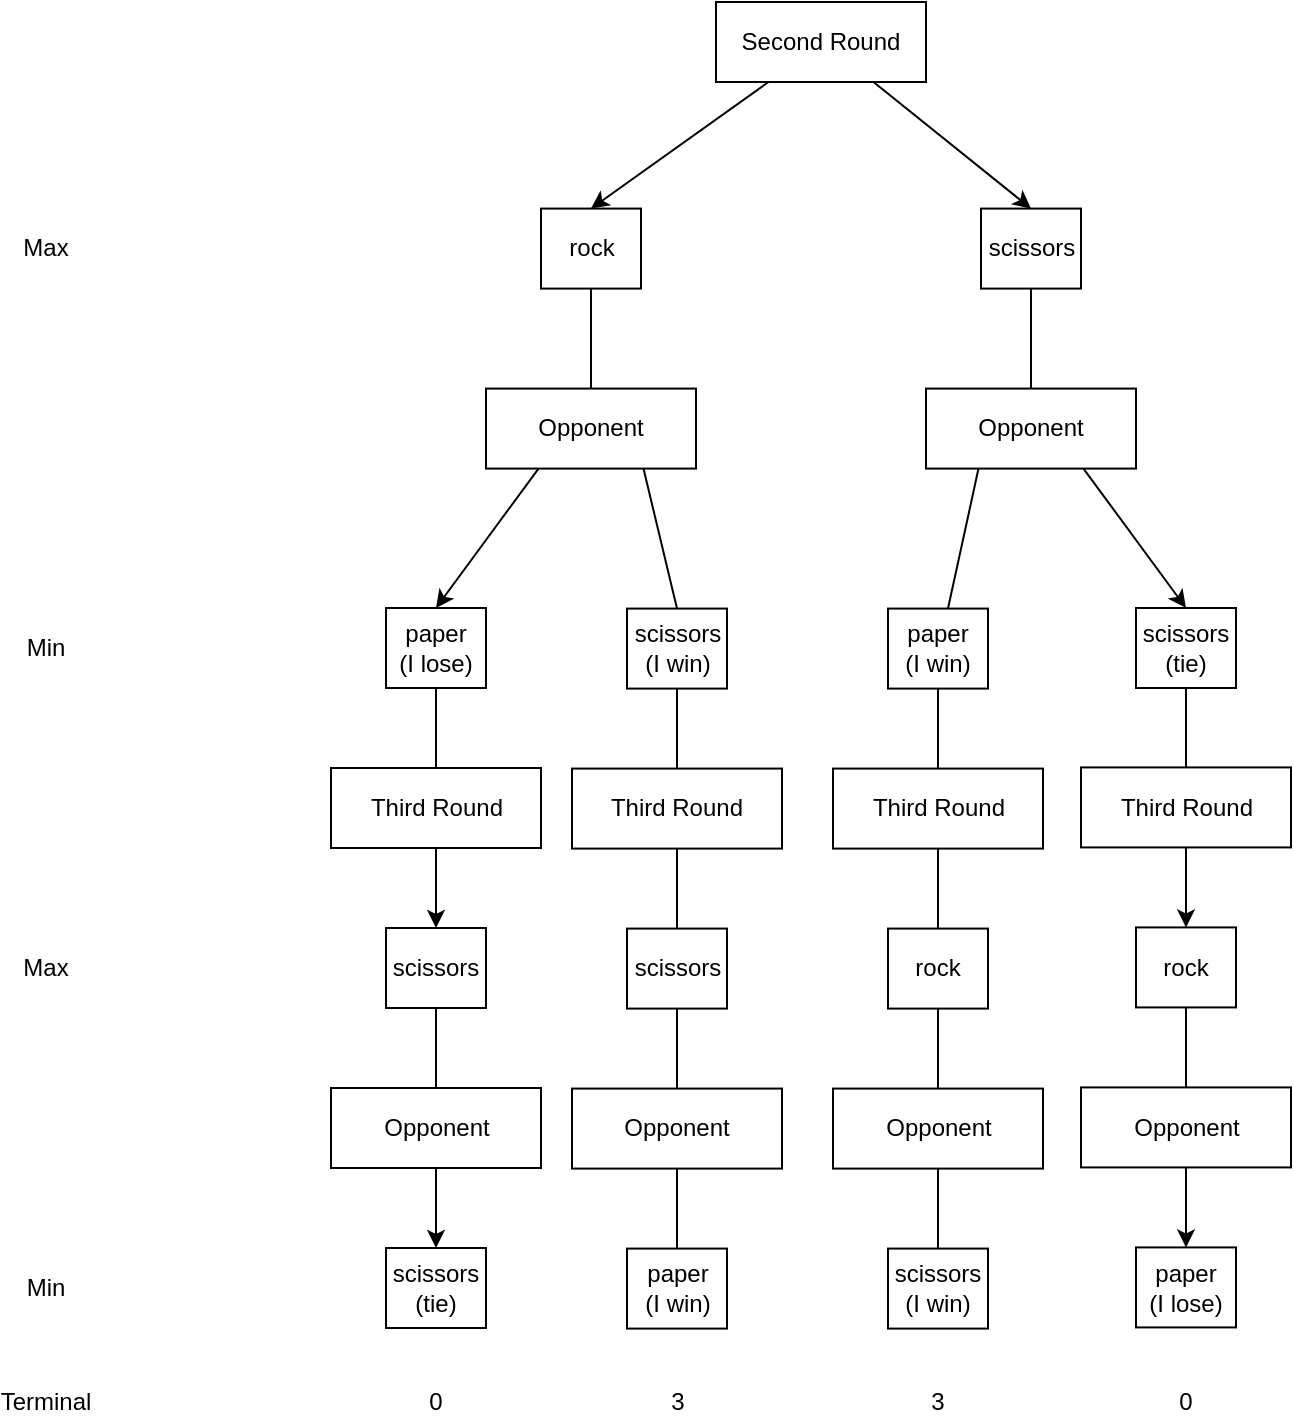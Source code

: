 <mxfile version="12.7.0" type="device"><diagram id="n4TJipzh59AS-T6fIW6U" name="Page-1"><mxGraphModel dx="987" dy="841" grid="1" gridSize="10" guides="1" tooltips="1" connect="1" arrows="1" fold="1" page="1" pageScale="1" pageWidth="827" pageHeight="1169" math="0" shadow="0"><root><mxCell id="0"/><mxCell id="1" parent="0"/><mxCell id="dhnhdUpxacSrTkupowa_-43" value="Second Round" style="rounded=0;whiteSpace=wrap;html=1;" vertex="1" parent="1"><mxGeometry x="395" y="240" width="105" height="40" as="geometry"/></mxCell><mxCell id="dhnhdUpxacSrTkupowa_-45" value="rock" style="rounded=0;whiteSpace=wrap;html=1;" vertex="1" parent="1"><mxGeometry x="307.5" y="343.29" width="50" height="40" as="geometry"/></mxCell><mxCell id="dhnhdUpxacSrTkupowa_-46" value="scissors" style="rounded=0;whiteSpace=wrap;html=1;" vertex="1" parent="1"><mxGeometry x="527.5" y="343.29" width="50" height="40" as="geometry"/></mxCell><mxCell id="dhnhdUpxacSrTkupowa_-49" value="" style="endArrow=none;html=1;entryX=0.5;entryY=1;entryDx=0;entryDy=0;exitX=0.5;exitY=0;exitDx=0;exitDy=0;" edge="1" parent="1" source="dhnhdUpxacSrTkupowa_-51" target="dhnhdUpxacSrTkupowa_-45"><mxGeometry width="50" height="50" relative="1" as="geometry"><mxPoint x="332.5" y="453.29" as="sourcePoint"/><mxPoint x="447.5" y="453.29" as="targetPoint"/></mxGeometry></mxCell><mxCell id="dhnhdUpxacSrTkupowa_-51" value="Opponent" style="rounded=0;whiteSpace=wrap;html=1;" vertex="1" parent="1"><mxGeometry x="280" y="433.29" width="105" height="40" as="geometry"/></mxCell><mxCell id="dhnhdUpxacSrTkupowa_-53" value="" style="endArrow=none;html=1;entryX=0.75;entryY=1;entryDx=0;entryDy=0;exitX=0.5;exitY=0;exitDx=0;exitDy=0;" edge="1" parent="1" source="dhnhdUpxacSrTkupowa_-56" target="dhnhdUpxacSrTkupowa_-51"><mxGeometry width="50" height="50" relative="1" as="geometry"><mxPoint x="377.5" y="543.29" as="sourcePoint"/><mxPoint x="427.5" y="553.29" as="targetPoint"/></mxGeometry></mxCell><mxCell id="dhnhdUpxacSrTkupowa_-55" value="paper&lt;br&gt;(I lose)" style="rounded=0;whiteSpace=wrap;html=1;" vertex="1" parent="1"><mxGeometry x="230" y="543" width="50" height="40" as="geometry"/></mxCell><mxCell id="dhnhdUpxacSrTkupowa_-56" value="scissors&lt;br&gt;(I win)" style="rounded=0;whiteSpace=wrap;html=1;" vertex="1" parent="1"><mxGeometry x="350.5" y="543.29" width="50" height="40" as="geometry"/></mxCell><mxCell id="dhnhdUpxacSrTkupowa_-57" value="" style="endArrow=none;html=1;entryX=0.5;entryY=1;entryDx=0;entryDy=0;exitX=0.5;exitY=0;exitDx=0;exitDy=0;" edge="1" parent="1" source="dhnhdUpxacSrTkupowa_-58" target="dhnhdUpxacSrTkupowa_-55"><mxGeometry width="50" height="50" relative="1" as="geometry"><mxPoint x="282.5" y="623.29" as="sourcePoint"/><mxPoint x="247.5" y="643.29" as="targetPoint"/></mxGeometry></mxCell><mxCell id="dhnhdUpxacSrTkupowa_-119" style="edgeStyle=orthogonalEdgeStyle;rounded=0;orthogonalLoop=1;jettySize=auto;html=1;exitX=0.5;exitY=1;exitDx=0;exitDy=0;entryX=0.5;entryY=0;entryDx=0;entryDy=0;" edge="1" parent="1" source="dhnhdUpxacSrTkupowa_-58" target="dhnhdUpxacSrTkupowa_-59"><mxGeometry relative="1" as="geometry"/></mxCell><mxCell id="dhnhdUpxacSrTkupowa_-58" value="Third Round" style="rounded=0;whiteSpace=wrap;html=1;" vertex="1" parent="1"><mxGeometry x="202.5" y="623" width="105" height="40" as="geometry"/></mxCell><mxCell id="dhnhdUpxacSrTkupowa_-59" value="scissors" style="rounded=0;whiteSpace=wrap;html=1;" vertex="1" parent="1"><mxGeometry x="230" y="703" width="50" height="40" as="geometry"/></mxCell><mxCell id="dhnhdUpxacSrTkupowa_-115" style="edgeStyle=orthogonalEdgeStyle;rounded=0;orthogonalLoop=1;jettySize=auto;html=1;exitX=0.5;exitY=1;exitDx=0;exitDy=0;entryX=0.5;entryY=0;entryDx=0;entryDy=0;" edge="1" parent="1" source="dhnhdUpxacSrTkupowa_-61" target="dhnhdUpxacSrTkupowa_-64"><mxGeometry relative="1" as="geometry"/></mxCell><mxCell id="dhnhdUpxacSrTkupowa_-61" value="Opponent" style="rounded=0;whiteSpace=wrap;html=1;" vertex="1" parent="1"><mxGeometry x="202.5" y="783" width="105" height="40" as="geometry"/></mxCell><mxCell id="dhnhdUpxacSrTkupowa_-62" value="" style="endArrow=none;html=1;entryX=0.5;entryY=0;entryDx=0;entryDy=0;exitX=0.5;exitY=1;exitDx=0;exitDy=0;" edge="1" parent="1" source="dhnhdUpxacSrTkupowa_-59" target="dhnhdUpxacSrTkupowa_-61"><mxGeometry width="50" height="50" relative="1" as="geometry"><mxPoint x="292.5" y="713.29" as="sourcePoint"/><mxPoint x="292.5" y="673.29" as="targetPoint"/></mxGeometry></mxCell><mxCell id="dhnhdUpxacSrTkupowa_-64" value="scissors&lt;br&gt;(tie)" style="rounded=0;whiteSpace=wrap;html=1;" vertex="1" parent="1"><mxGeometry x="230" y="863" width="50" height="40" as="geometry"/></mxCell><mxCell id="dhnhdUpxacSrTkupowa_-71" value="Max" style="text;html=1;strokeColor=none;fillColor=none;align=center;verticalAlign=middle;whiteSpace=wrap;rounded=0;" vertex="1" parent="1"><mxGeometry x="40" y="353" width="40" height="20" as="geometry"/></mxCell><mxCell id="dhnhdUpxacSrTkupowa_-72" value="Opponent" style="rounded=0;whiteSpace=wrap;html=1;" vertex="1" parent="1"><mxGeometry x="500" y="433.29" width="105" height="40" as="geometry"/></mxCell><mxCell id="dhnhdUpxacSrTkupowa_-73" value="" style="endArrow=none;html=1;entryX=0.25;entryY=1;entryDx=0;entryDy=0;" edge="1" parent="1" target="dhnhdUpxacSrTkupowa_-72"><mxGeometry width="50" height="50" relative="1" as="geometry"><mxPoint x="511" y="543.29" as="sourcePoint"/><mxPoint x="521" y="553.29" as="targetPoint"/></mxGeometry></mxCell><mxCell id="dhnhdUpxacSrTkupowa_-75" value="paper&lt;br&gt;(I win)" style="rounded=0;whiteSpace=wrap;html=1;" vertex="1" parent="1"><mxGeometry x="481" y="543.29" width="50" height="40" as="geometry"/></mxCell><mxCell id="dhnhdUpxacSrTkupowa_-76" value="scissors&lt;br&gt;(tie)" style="rounded=0;whiteSpace=wrap;html=1;" vertex="1" parent="1"><mxGeometry x="605" y="543" width="50" height="40" as="geometry"/></mxCell><mxCell id="dhnhdUpxacSrTkupowa_-77" value="" style="endArrow=none;html=1;entryX=0.5;entryY=1;entryDx=0;entryDy=0;exitX=0.5;exitY=0;exitDx=0;exitDy=0;" edge="1" parent="1" source="dhnhdUpxacSrTkupowa_-72" target="dhnhdUpxacSrTkupowa_-46"><mxGeometry width="50" height="50" relative="1" as="geometry"><mxPoint x="342.5" y="443.29" as="sourcePoint"/><mxPoint x="342.5" y="393.29" as="targetPoint"/></mxGeometry></mxCell><mxCell id="dhnhdUpxacSrTkupowa_-78" value="Min" style="text;html=1;strokeColor=none;fillColor=none;align=center;verticalAlign=middle;whiteSpace=wrap;rounded=0;" vertex="1" parent="1"><mxGeometry x="40" y="553.29" width="40" height="20" as="geometry"/></mxCell><mxCell id="dhnhdUpxacSrTkupowa_-79" value="Max" style="text;html=1;strokeColor=none;fillColor=none;align=center;verticalAlign=middle;whiteSpace=wrap;rounded=0;" vertex="1" parent="1"><mxGeometry x="40" y="713" width="40" height="20" as="geometry"/></mxCell><mxCell id="dhnhdUpxacSrTkupowa_-80" value="Min" style="text;html=1;strokeColor=none;fillColor=none;align=center;verticalAlign=middle;whiteSpace=wrap;rounded=0;" vertex="1" parent="1"><mxGeometry x="40" y="873" width="40" height="20" as="geometry"/></mxCell><mxCell id="dhnhdUpxacSrTkupowa_-81" value="" style="endArrow=none;html=1;entryX=0.5;entryY=1;entryDx=0;entryDy=0;exitX=0.5;exitY=0;exitDx=0;exitDy=0;" edge="1" parent="1" source="dhnhdUpxacSrTkupowa_-82"><mxGeometry width="50" height="50" relative="1" as="geometry"><mxPoint x="375.5" y="623.29" as="sourcePoint"/><mxPoint x="375.5" y="583.29" as="targetPoint"/></mxGeometry></mxCell><mxCell id="dhnhdUpxacSrTkupowa_-82" value="Third Round" style="rounded=0;whiteSpace=wrap;html=1;" vertex="1" parent="1"><mxGeometry x="323" y="623.29" width="105" height="40" as="geometry"/></mxCell><mxCell id="dhnhdUpxacSrTkupowa_-83" value="scissors" style="rounded=0;whiteSpace=wrap;html=1;" vertex="1" parent="1"><mxGeometry x="350.5" y="703.29" width="50" height="40" as="geometry"/></mxCell><mxCell id="dhnhdUpxacSrTkupowa_-84" value="" style="endArrow=none;html=1;entryX=0.5;entryY=1;entryDx=0;entryDy=0;exitX=0.5;exitY=0;exitDx=0;exitDy=0;" edge="1" parent="1" source="dhnhdUpxacSrTkupowa_-83" target="dhnhdUpxacSrTkupowa_-82"><mxGeometry width="50" height="50" relative="1" as="geometry"><mxPoint x="385.5" y="633.29" as="sourcePoint"/><mxPoint x="385.5" y="593.29" as="targetPoint"/></mxGeometry></mxCell><mxCell id="dhnhdUpxacSrTkupowa_-85" value="Opponent" style="rounded=0;whiteSpace=wrap;html=1;" vertex="1" parent="1"><mxGeometry x="323" y="783.29" width="105" height="40" as="geometry"/></mxCell><mxCell id="dhnhdUpxacSrTkupowa_-86" value="" style="endArrow=none;html=1;entryX=0.5;entryY=0;entryDx=0;entryDy=0;exitX=0.5;exitY=1;exitDx=0;exitDy=0;" edge="1" parent="1" source="dhnhdUpxacSrTkupowa_-83" target="dhnhdUpxacSrTkupowa_-85"><mxGeometry width="50" height="50" relative="1" as="geometry"><mxPoint x="385.5" y="713.29" as="sourcePoint"/><mxPoint x="385.5" y="673.29" as="targetPoint"/></mxGeometry></mxCell><mxCell id="dhnhdUpxacSrTkupowa_-87" value="" style="endArrow=none;html=1;entryX=0.5;entryY=1;entryDx=0;entryDy=0;exitX=0.5;exitY=0;exitDx=0;exitDy=0;" edge="1" parent="1" source="dhnhdUpxacSrTkupowa_-88" target="dhnhdUpxacSrTkupowa_-85"><mxGeometry width="50" height="50" relative="1" as="geometry"><mxPoint x="375.5" y="873.29" as="sourcePoint"/><mxPoint x="410.5" y="863.29" as="targetPoint"/></mxGeometry></mxCell><mxCell id="dhnhdUpxacSrTkupowa_-88" value="paper&lt;br&gt;(I win)" style="rounded=0;whiteSpace=wrap;html=1;" vertex="1" parent="1"><mxGeometry x="350.5" y="863.29" width="50" height="40" as="geometry"/></mxCell><mxCell id="dhnhdUpxacSrTkupowa_-89" value="" style="endArrow=none;html=1;entryX=0.5;entryY=1;entryDx=0;entryDy=0;exitX=0.5;exitY=0;exitDx=0;exitDy=0;" edge="1" parent="1" source="dhnhdUpxacSrTkupowa_-90"><mxGeometry width="50" height="50" relative="1" as="geometry"><mxPoint x="506" y="623.29" as="sourcePoint"/><mxPoint x="506" y="583.29" as="targetPoint"/></mxGeometry></mxCell><mxCell id="dhnhdUpxacSrTkupowa_-90" value="Third Round" style="rounded=0;whiteSpace=wrap;html=1;" vertex="1" parent="1"><mxGeometry x="453.5" y="623.29" width="105" height="40" as="geometry"/></mxCell><mxCell id="dhnhdUpxacSrTkupowa_-91" value="rock" style="rounded=0;whiteSpace=wrap;html=1;" vertex="1" parent="1"><mxGeometry x="481" y="703.29" width="50" height="40" as="geometry"/></mxCell><mxCell id="dhnhdUpxacSrTkupowa_-92" value="" style="endArrow=none;html=1;entryX=0.5;entryY=1;entryDx=0;entryDy=0;exitX=0.5;exitY=0;exitDx=0;exitDy=0;" edge="1" parent="1" source="dhnhdUpxacSrTkupowa_-91" target="dhnhdUpxacSrTkupowa_-90"><mxGeometry width="50" height="50" relative="1" as="geometry"><mxPoint x="516" y="633.29" as="sourcePoint"/><mxPoint x="516" y="593.29" as="targetPoint"/></mxGeometry></mxCell><mxCell id="dhnhdUpxacSrTkupowa_-93" value="Opponent" style="rounded=0;whiteSpace=wrap;html=1;" vertex="1" parent="1"><mxGeometry x="453.5" y="783.29" width="105" height="40" as="geometry"/></mxCell><mxCell id="dhnhdUpxacSrTkupowa_-94" value="" style="endArrow=none;html=1;entryX=0.5;entryY=0;entryDx=0;entryDy=0;exitX=0.5;exitY=1;exitDx=0;exitDy=0;" edge="1" parent="1" source="dhnhdUpxacSrTkupowa_-91" target="dhnhdUpxacSrTkupowa_-93"><mxGeometry width="50" height="50" relative="1" as="geometry"><mxPoint x="516" y="713.29" as="sourcePoint"/><mxPoint x="516" y="673.29" as="targetPoint"/></mxGeometry></mxCell><mxCell id="dhnhdUpxacSrTkupowa_-95" value="" style="endArrow=none;html=1;entryX=0.5;entryY=1;entryDx=0;entryDy=0;exitX=0.5;exitY=0;exitDx=0;exitDy=0;" edge="1" parent="1" source="dhnhdUpxacSrTkupowa_-96" target="dhnhdUpxacSrTkupowa_-93"><mxGeometry width="50" height="50" relative="1" as="geometry"><mxPoint x="506" y="873.29" as="sourcePoint"/><mxPoint x="541" y="863.29" as="targetPoint"/></mxGeometry></mxCell><mxCell id="dhnhdUpxacSrTkupowa_-96" value="scissors&lt;br&gt;(I win)" style="rounded=0;whiteSpace=wrap;html=1;" vertex="1" parent="1"><mxGeometry x="481" y="863.29" width="50" height="40" as="geometry"/></mxCell><mxCell id="dhnhdUpxacSrTkupowa_-97" value="" style="endArrow=none;html=1;entryX=0.5;entryY=1;entryDx=0;entryDy=0;exitX=0.5;exitY=0;exitDx=0;exitDy=0;" edge="1" parent="1" source="dhnhdUpxacSrTkupowa_-98"><mxGeometry width="50" height="50" relative="1" as="geometry"><mxPoint x="630" y="622.71" as="sourcePoint"/><mxPoint x="630" y="582.71" as="targetPoint"/></mxGeometry></mxCell><mxCell id="dhnhdUpxacSrTkupowa_-120" style="edgeStyle=orthogonalEdgeStyle;rounded=0;orthogonalLoop=1;jettySize=auto;html=1;exitX=0.5;exitY=1;exitDx=0;exitDy=0;entryX=0.5;entryY=0;entryDx=0;entryDy=0;" edge="1" parent="1" source="dhnhdUpxacSrTkupowa_-98" target="dhnhdUpxacSrTkupowa_-99"><mxGeometry relative="1" as="geometry"/></mxCell><mxCell id="dhnhdUpxacSrTkupowa_-98" value="Third Round" style="rounded=0;whiteSpace=wrap;html=1;" vertex="1" parent="1"><mxGeometry x="577.5" y="622.71" width="105" height="40" as="geometry"/></mxCell><mxCell id="dhnhdUpxacSrTkupowa_-99" value="rock" style="rounded=0;whiteSpace=wrap;html=1;" vertex="1" parent="1"><mxGeometry x="605" y="702.71" width="50" height="40" as="geometry"/></mxCell><mxCell id="dhnhdUpxacSrTkupowa_-116" style="edgeStyle=orthogonalEdgeStyle;rounded=0;orthogonalLoop=1;jettySize=auto;html=1;exitX=0.5;exitY=1;exitDx=0;exitDy=0;entryX=0.5;entryY=0;entryDx=0;entryDy=0;" edge="1" parent="1" source="dhnhdUpxacSrTkupowa_-101" target="dhnhdUpxacSrTkupowa_-104"><mxGeometry relative="1" as="geometry"/></mxCell><mxCell id="dhnhdUpxacSrTkupowa_-101" value="Opponent" style="rounded=0;whiteSpace=wrap;html=1;" vertex="1" parent="1"><mxGeometry x="577.5" y="782.71" width="105" height="40" as="geometry"/></mxCell><mxCell id="dhnhdUpxacSrTkupowa_-102" value="" style="endArrow=none;html=1;entryX=0.5;entryY=0;entryDx=0;entryDy=0;exitX=0.5;exitY=1;exitDx=0;exitDy=0;" edge="1" parent="1" source="dhnhdUpxacSrTkupowa_-99" target="dhnhdUpxacSrTkupowa_-101"><mxGeometry width="50" height="50" relative="1" as="geometry"><mxPoint x="640" y="712.71" as="sourcePoint"/><mxPoint x="640" y="672.71" as="targetPoint"/></mxGeometry></mxCell><mxCell id="dhnhdUpxacSrTkupowa_-104" value="paper&lt;br&gt;(I lose)" style="rounded=0;whiteSpace=wrap;html=1;" vertex="1" parent="1"><mxGeometry x="605" y="862.71" width="50" height="40" as="geometry"/></mxCell><mxCell id="dhnhdUpxacSrTkupowa_-110" value="Terminal" style="text;html=1;strokeColor=none;fillColor=none;align=center;verticalAlign=middle;whiteSpace=wrap;rounded=0;" vertex="1" parent="1"><mxGeometry x="40" y="930" width="40" height="20" as="geometry"/></mxCell><mxCell id="dhnhdUpxacSrTkupowa_-111" value="0" style="text;html=1;strokeColor=none;fillColor=none;align=center;verticalAlign=middle;whiteSpace=wrap;rounded=0;" vertex="1" parent="1"><mxGeometry x="235" y="930" width="40" height="20" as="geometry"/></mxCell><mxCell id="dhnhdUpxacSrTkupowa_-112" value="3" style="text;html=1;strokeColor=none;fillColor=none;align=center;verticalAlign=middle;whiteSpace=wrap;rounded=0;" vertex="1" parent="1"><mxGeometry x="356" y="930" width="40" height="20" as="geometry"/></mxCell><mxCell id="dhnhdUpxacSrTkupowa_-113" value="3" style="text;html=1;strokeColor=none;fillColor=none;align=center;verticalAlign=middle;whiteSpace=wrap;rounded=0;" vertex="1" parent="1"><mxGeometry x="486" y="930" width="40" height="20" as="geometry"/></mxCell><mxCell id="dhnhdUpxacSrTkupowa_-114" value="0" style="text;html=1;strokeColor=none;fillColor=none;align=center;verticalAlign=middle;whiteSpace=wrap;rounded=0;" vertex="1" parent="1"><mxGeometry x="610" y="930" width="40" height="20" as="geometry"/></mxCell><mxCell id="dhnhdUpxacSrTkupowa_-122" value="" style="endArrow=classic;html=1;entryX=0.5;entryY=0;entryDx=0;entryDy=0;exitX=0.25;exitY=1;exitDx=0;exitDy=0;" edge="1" parent="1" source="dhnhdUpxacSrTkupowa_-51" target="dhnhdUpxacSrTkupowa_-55"><mxGeometry width="50" height="50" relative="1" as="geometry"><mxPoint x="290" y="570" as="sourcePoint"/><mxPoint x="340" y="520" as="targetPoint"/></mxGeometry></mxCell><mxCell id="dhnhdUpxacSrTkupowa_-124" value="" style="endArrow=classic;html=1;exitX=0.75;exitY=1;exitDx=0;exitDy=0;entryX=0.5;entryY=0;entryDx=0;entryDy=0;" edge="1" parent="1" source="dhnhdUpxacSrTkupowa_-72" target="dhnhdUpxacSrTkupowa_-76"><mxGeometry width="50" height="50" relative="1" as="geometry"><mxPoint x="630" y="550" as="sourcePoint"/><mxPoint x="660" y="470" as="targetPoint"/></mxGeometry></mxCell><mxCell id="dhnhdUpxacSrTkupowa_-125" value="" style="endArrow=classic;html=1;entryX=0.5;entryY=0;entryDx=0;entryDy=0;exitX=0.25;exitY=1;exitDx=0;exitDy=0;" edge="1" parent="1" source="dhnhdUpxacSrTkupowa_-43" target="dhnhdUpxacSrTkupowa_-45"><mxGeometry width="50" height="50" relative="1" as="geometry"><mxPoint x="430" y="420" as="sourcePoint"/><mxPoint x="480" y="370" as="targetPoint"/></mxGeometry></mxCell><mxCell id="dhnhdUpxacSrTkupowa_-126" value="" style="endArrow=classic;html=1;entryX=0.5;entryY=0;entryDx=0;entryDy=0;exitX=0.75;exitY=1;exitDx=0;exitDy=0;" edge="1" parent="1" source="dhnhdUpxacSrTkupowa_-43" target="dhnhdUpxacSrTkupowa_-46"><mxGeometry width="50" height="50" relative="1" as="geometry"><mxPoint x="490" y="400" as="sourcePoint"/><mxPoint x="540" y="350" as="targetPoint"/></mxGeometry></mxCell></root></mxGraphModel></diagram></mxfile>